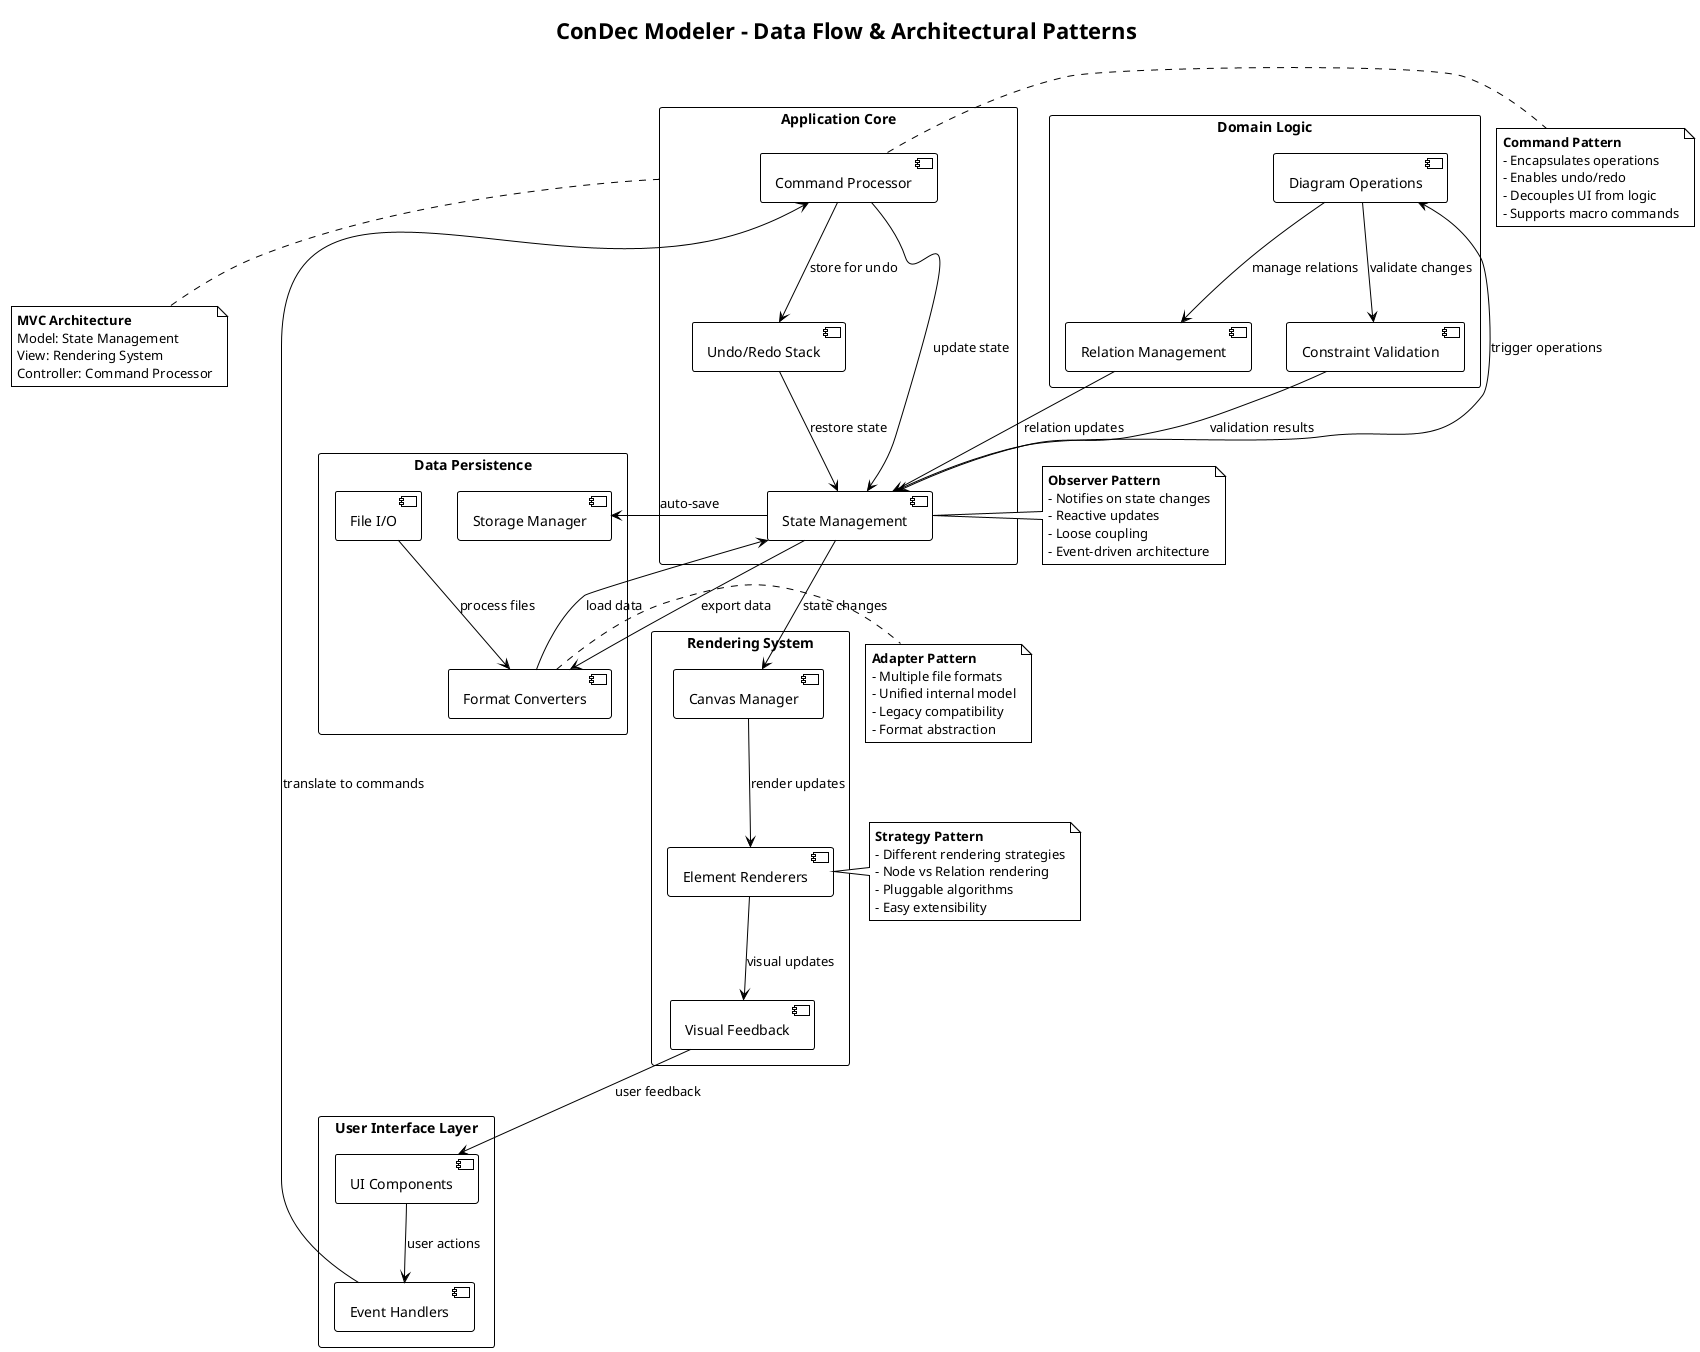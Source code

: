 @startuml ConDecModeler_Data_Flow
!theme plain
skinparam backgroundColor #FFFFFF
skinparam activityStyle uml2

title ConDec Modeler - Data Flow & Architectural Patterns

rectangle "User Interface Layer" as UILayer {
  component [UI Components] as UI
  component [Event Handlers] as Events
}

rectangle "Application Core" as AppCore {
  component [State Management] as State
  component [Command Processor] as Commands
  component [Undo/Redo Stack] as UndoRedo
}

rectangle "Domain Logic" as Domain {
  component [Diagram Operations] as DiagramOps
  component [Constraint Validation] as Validation
  component [Relation Management] as Relations
}

rectangle "Rendering System" as Rendering {
  component [Canvas Manager] as CanvasManager
  component [Element Renderers] as Renderers
  component [Visual Feedback] as Feedback
}

rectangle "Data Persistence" as Persistence {
  component [File I/O] as FileIO
  component [Format Converters] as Converters
  component [Storage Manager] as Storage
}


UI --> Events : user actions
Events --> Commands : translate to commands
Commands --> State : update state
State --> DiagramOps : trigger operations

DiagramOps --> Validation : validate changes
DiagramOps --> Relations : manage relations
Validation --> State : validation results
Relations --> State : relation updates

State --> CanvasManager : state changes
CanvasManager --> Renderers : render updates
Renderers --> Feedback : visual updates
Feedback --> UI : user feedback

Commands --> UndoRedo : store for undo
UndoRedo --> State : restore state

State --> Storage : auto-save
FileIO --> Converters : process files
Converters --> State : load data
State --> Converters : export data

note right of Commands
  **Command Pattern**
  - Encapsulates operations
  - Enables undo/redo
  - Decouples UI from logic
  - Supports macro commands
end note

note right of State
  **Observer Pattern**
  - Notifies on state changes
  - Reactive updates
  - Loose coupling
  - Event-driven architecture
end note

note right of Renderers
  **Strategy Pattern**
  - Different rendering strategies
  - Node vs Relation rendering
  - Pluggable algorithms
  - Easy extensibility
end note

note right of Converters
  **Adapter Pattern**
  - Multiple file formats
  - Unified internal model
  - Legacy compatibility
  - Format abstraction
end note

note bottom of AppCore
  **MVC Architecture**
  Model: State Management
  View: Rendering System  
  Controller: Command Processor
end note

@enduml
